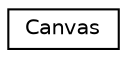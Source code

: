 digraph "Graphical Class Hierarchy"
{
  edge [fontname="Helvetica",fontsize="10",labelfontname="Helvetica",labelfontsize="10"];
  node [fontname="Helvetica",fontsize="10",shape=record];
  rankdir="LR";
  Node1 [label="Canvas",height=0.2,width=0.4,color="black", fillcolor="white", style="filled",URL="$class_canvas.html"];
}
